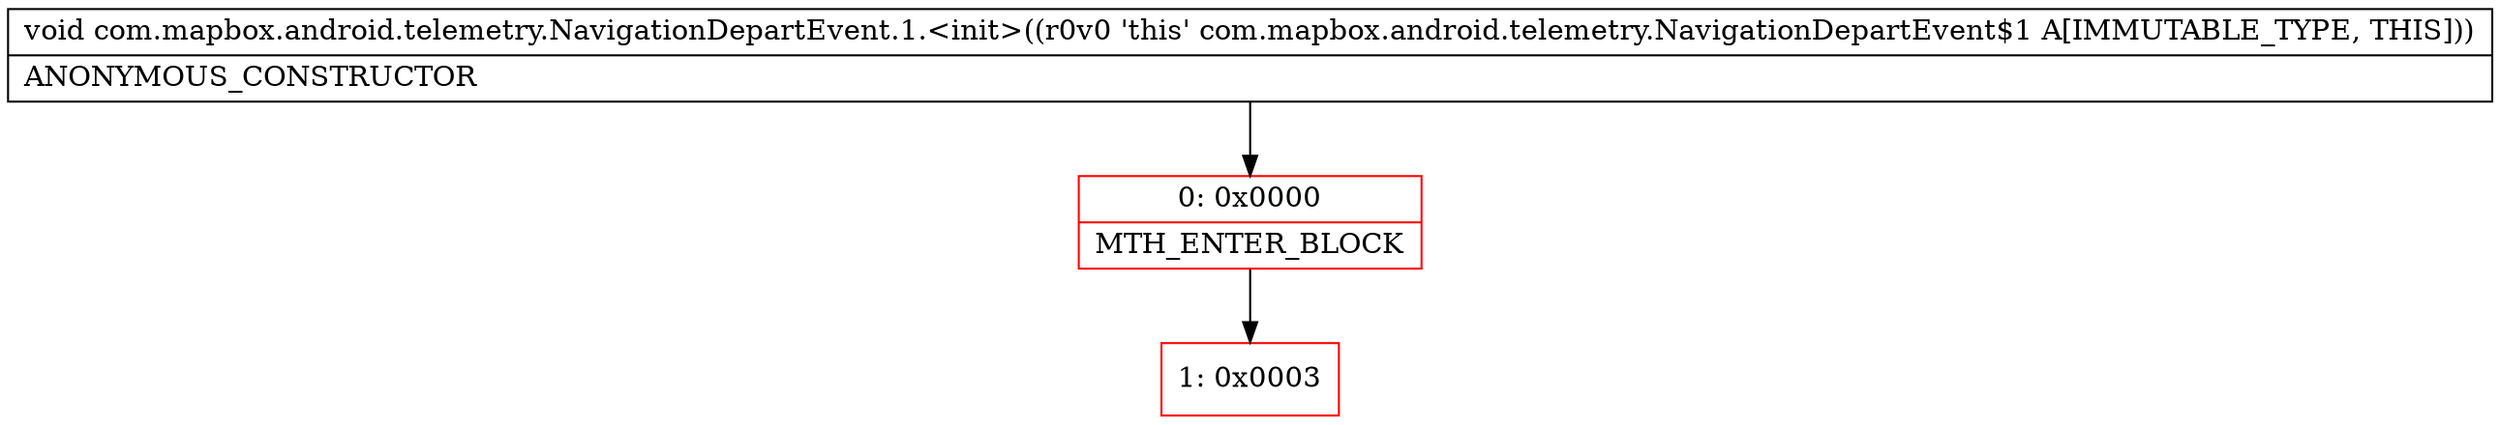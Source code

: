 digraph "CFG forcom.mapbox.android.telemetry.NavigationDepartEvent.1.\<init\>()V" {
subgraph cluster_Region_1249250079 {
label = "R(0)";
node [shape=record,color=blue];
}
Node_0 [shape=record,color=red,label="{0\:\ 0x0000|MTH_ENTER_BLOCK\l}"];
Node_1 [shape=record,color=red,label="{1\:\ 0x0003}"];
MethodNode[shape=record,label="{void com.mapbox.android.telemetry.NavigationDepartEvent.1.\<init\>((r0v0 'this' com.mapbox.android.telemetry.NavigationDepartEvent$1 A[IMMUTABLE_TYPE, THIS]))  | ANONYMOUS_CONSTRUCTOR\l}"];
MethodNode -> Node_0;
Node_0 -> Node_1;
}

